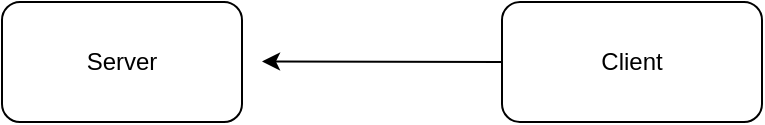 <mxfile>
    <diagram id="nqnTdKlTy3zmNG0QCmsl" name="Page-1">
        <mxGraphModel dx="775" dy="355" grid="1" gridSize="10" guides="1" tooltips="1" connect="1" arrows="1" fold="1" page="1" pageScale="1" pageWidth="827" pageHeight="1169" math="0" shadow="0">
            <root>
                <mxCell id="0"/>
                <mxCell id="1" parent="0"/>
                <mxCell id="2" value="Server" style="rounded=1;whiteSpace=wrap;html=1;" vertex="1" parent="1">
                    <mxGeometry x="140" y="70" width="120" height="60" as="geometry"/>
                </mxCell>
                <mxCell id="4" style="edgeStyle=none;html=1;exitX=0;exitY=0.5;exitDx=0;exitDy=0;" edge="1" parent="1" source="3">
                    <mxGeometry relative="1" as="geometry">
                        <mxPoint x="270" y="99.737" as="targetPoint"/>
                    </mxGeometry>
                </mxCell>
                <mxCell id="3" value="Client" style="rounded=1;whiteSpace=wrap;html=1;" vertex="1" parent="1">
                    <mxGeometry x="390" y="70" width="130" height="60" as="geometry"/>
                </mxCell>
            </root>
        </mxGraphModel>
    </diagram>
</mxfile>